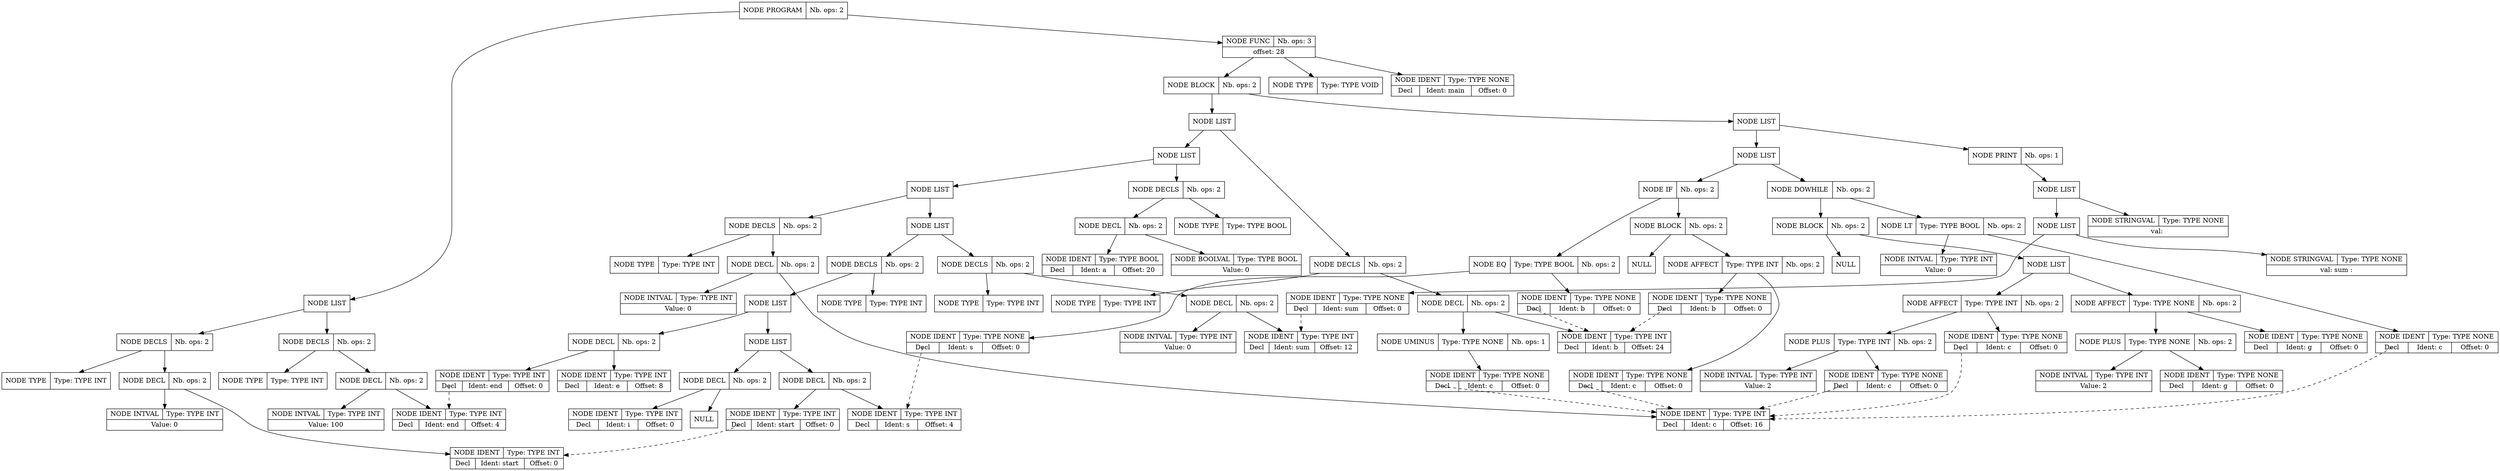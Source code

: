 digraph global_vars {
    N1 [shape=record, label="{{NODE PROGRAM|Nb. ops: 2}}"];
    N2 [shape=record, label="{{NODE LIST}}"];
    N3 [shape=record, label="{{NODE DECLS|Nb. ops: 2}}"];
    N4 [shape=record, label="{{NODE TYPE|Type: TYPE INT}}"];
    edge[tailclip=true];
    N3 -> N4
    N5 [shape=record, label="{{NODE DECL|Nb. ops: 2}}"];
    N6 [shape=record, label="{{NODE IDENT|Type: TYPE INT}|{<decl>Decl      |Ident: start|Offset: 0}}"];
    edge[tailclip=true];
    N5 -> N6
    N7 [shape=record, label="{{NODE INTVAL|Type: TYPE INT}|{Value: 0}}"];
    edge[tailclip=true];
    N5 -> N7
    edge[tailclip=true];
    N3 -> N5
    edge[tailclip=true];
    N2 -> N3
    N8 [shape=record, label="{{NODE DECLS|Nb. ops: 2}}"];
    N9 [shape=record, label="{{NODE TYPE|Type: TYPE INT}}"];
    edge[tailclip=true];
    N8 -> N9
    N10 [shape=record, label="{{NODE DECL|Nb. ops: 2}}"];
    N11 [shape=record, label="{{NODE IDENT|Type: TYPE INT}|{<decl>Decl      |Ident: end|Offset: 4}}"];
    edge[tailclip=true];
    N10 -> N11
    N12 [shape=record, label="{{NODE INTVAL|Type: TYPE INT}|{Value: 100}}"];
    edge[tailclip=true];
    N10 -> N12
    edge[tailclip=true];
    N8 -> N10
    edge[tailclip=true];
    N2 -> N8
    edge[tailclip=true];
    N1 -> N2
    N13 [shape=record, label="{{NODE FUNC|Nb. ops: 3}|{offset: 28}}"];
    N14 [shape=record, label="{{NODE TYPE|Type: TYPE VOID}}"];
    edge[tailclip=true];
    N13 -> N14
    N15 [shape=record, label="{{NODE IDENT|Type: TYPE NONE}|{<decl>Decl      |Ident: main|Offset: 0}}"];
    edge[tailclip=true];
    N13 -> N15
    N16 [shape=record, label="{{NODE BLOCK|Nb. ops: 2}}"];
    N17 [shape=record, label="{{NODE LIST}}"];
    N18 [shape=record, label="{{NODE LIST}}"];
    N19 [shape=record, label="{{NODE LIST}}"];
    N20 [shape=record, label="{{NODE LIST}}"];
    N21 [shape=record, label="{{NODE DECLS|Nb. ops: 2}}"];
    N22 [shape=record, label="{{NODE TYPE|Type: TYPE INT}}"];
    edge[tailclip=true];
    N21 -> N22
    N23 [shape=record, label="{{NODE LIST}}"];
    N24 [shape=record, label="{{NODE LIST}}"];
    N25 [shape=record, label="{{NODE DECL|Nb. ops: 2}}"];
    N26 [shape=record, label="{{NODE IDENT|Type: TYPE INT}|{<decl>Decl      |Ident: i|Offset: 0}}"];
    edge[tailclip=true];
    N25 -> N26
    N27 [shape=record, label="{{NULL}}"];
    edge[tailclip=true];
    N25 -> N27
    edge[tailclip=true];
    N24 -> N25
    N28 [shape=record, label="{{NODE DECL|Nb. ops: 2}}"];
    N29 [shape=record, label="{{NODE IDENT|Type: TYPE INT}|{<decl>Decl      |Ident: s|Offset: 4}}"];
    edge[tailclip=true];
    N28 -> N29
    N30 [shape=record, label="{{NODE IDENT|Type: TYPE INT}|{<decl>Decl      |Ident: start|Offset: 0}}"];
    edge[tailclip=false];
    "N30":decl:c -> "N6" [style=dashed]
    edge[tailclip=true];
    N28 -> N30
    edge[tailclip=true];
    N24 -> N28
    edge[tailclip=true];
    N23 -> N24
    N31 [shape=record, label="{{NODE DECL|Nb. ops: 2}}"];
    N32 [shape=record, label="{{NODE IDENT|Type: TYPE INT}|{<decl>Decl      |Ident: e|Offset: 8}}"];
    edge[tailclip=true];
    N31 -> N32
    N33 [shape=record, label="{{NODE IDENT|Type: TYPE INT}|{<decl>Decl      |Ident: end|Offset: 0}}"];
    edge[tailclip=false];
    "N33":decl:c -> "N11" [style=dashed]
    edge[tailclip=true];
    N31 -> N33
    edge[tailclip=true];
    N23 -> N31
    edge[tailclip=true];
    N21 -> N23
    edge[tailclip=true];
    N20 -> N21
    N34 [shape=record, label="{{NODE DECLS|Nb. ops: 2}}"];
    N35 [shape=record, label="{{NODE TYPE|Type: TYPE INT}}"];
    edge[tailclip=true];
    N34 -> N35
    N36 [shape=record, label="{{NODE DECL|Nb. ops: 2}}"];
    N37 [shape=record, label="{{NODE IDENT|Type: TYPE INT}|{<decl>Decl      |Ident: sum|Offset: 12}}"];
    edge[tailclip=true];
    N36 -> N37
    N38 [shape=record, label="{{NODE INTVAL|Type: TYPE INT}|{Value: 0}}"];
    edge[tailclip=true];
    N36 -> N38
    edge[tailclip=true];
    N34 -> N36
    edge[tailclip=true];
    N20 -> N34
    edge[tailclip=true];
    N19 -> N20
    N39 [shape=record, label="{{NODE DECLS|Nb. ops: 2}}"];
    N40 [shape=record, label="{{NODE TYPE|Type: TYPE INT}}"];
    edge[tailclip=true];
    N39 -> N40
    N41 [shape=record, label="{{NODE DECL|Nb. ops: 2}}"];
    N42 [shape=record, label="{{NODE IDENT|Type: TYPE INT}|{<decl>Decl      |Ident: c|Offset: 16}}"];
    edge[tailclip=true];
    N41 -> N42
    N43 [shape=record, label="{{NODE INTVAL|Type: TYPE INT}|{Value: 0}}"];
    edge[tailclip=true];
    N41 -> N43
    edge[tailclip=true];
    N39 -> N41
    edge[tailclip=true];
    N19 -> N39
    edge[tailclip=true];
    N18 -> N19
    N44 [shape=record, label="{{NODE DECLS|Nb. ops: 2}}"];
    N45 [shape=record, label="{{NODE TYPE|Type: TYPE BOOL}}"];
    edge[tailclip=true];
    N44 -> N45
    N46 [shape=record, label="{{NODE DECL|Nb. ops: 2}}"];
    N47 [shape=record, label="{{NODE IDENT|Type: TYPE BOOL}|{<decl>Decl      |Ident: a|Offset: 20}}"];
    edge[tailclip=true];
    N46 -> N47
    N48 [shape=record, label="{{NODE BOOLVAL|Type: TYPE BOOL}|{Value: 0}}"];
    edge[tailclip=true];
    N46 -> N48
    edge[tailclip=true];
    N44 -> N46
    edge[tailclip=true];
    N18 -> N44
    edge[tailclip=true];
    N17 -> N18
    N49 [shape=record, label="{{NODE DECLS|Nb. ops: 2}}"];
    N50 [shape=record, label="{{NODE TYPE|Type: TYPE INT}}"];
    edge[tailclip=true];
    N49 -> N50
    N51 [shape=record, label="{{NODE DECL|Nb. ops: 2}}"];
    N52 [shape=record, label="{{NODE IDENT|Type: TYPE INT}|{<decl>Decl      |Ident: b|Offset: 24}}"];
    edge[tailclip=true];
    N51 -> N52
    N53 [shape=record, label="{{NODE UMINUS|Type: TYPE NONE|Nb. ops: 1}}"];
    N54 [shape=record, label="{{NODE IDENT|Type: TYPE NONE}|{<decl>Decl      |Ident: c|Offset: 0}}"];
    edge[tailclip=false];
    "N54":decl:c -> "N42" [style=dashed]
    edge[tailclip=true];
    N53 -> N54
    edge[tailclip=true];
    N51 -> N53
    edge[tailclip=true];
    N49 -> N51
    edge[tailclip=true];
    N17 -> N49
    edge[tailclip=true];
    N16 -> N17
    N55 [shape=record, label="{{NODE LIST}}"];
    N56 [shape=record, label="{{NODE LIST}}"];
    N57 [shape=record, label="{{NODE IF|Nb. ops: 2}}"];
    N58 [shape=record, label="{{NODE EQ|Type: TYPE BOOL|Nb. ops: 2}}"];
    N59 [shape=record, label="{{NODE IDENT|Type: TYPE NONE}|{<decl>Decl      |Ident: s|Offset: 0}}"];
    edge[tailclip=false];
    "N59":decl:c -> "N29" [style=dashed]
    edge[tailclip=true];
    N58 -> N59
    N60 [shape=record, label="{{NODE IDENT|Type: TYPE NONE}|{<decl>Decl      |Ident: b|Offset: 0}}"];
    edge[tailclip=false];
    "N60":decl:c -> "N52" [style=dashed]
    edge[tailclip=true];
    N58 -> N60
    edge[tailclip=true];
    N57 -> N58
    N61 [shape=record, label="{{NODE BLOCK|Nb. ops: 2}}"];
    N62 [shape=record, label="{{NULL}}"];
    edge[tailclip=true];
    N61 -> N62
    N63 [shape=record, label="{{NODE AFFECT|Type: TYPE INT|Nb. ops: 2}}"];
    N64 [shape=record, label="{{NODE IDENT|Type: TYPE NONE}|{<decl>Decl      |Ident: b|Offset: 0}}"];
    edge[tailclip=false];
    "N64":decl:c -> "N52" [style=dashed]
    edge[tailclip=true];
    N63 -> N64
    N65 [shape=record, label="{{NODE IDENT|Type: TYPE NONE}|{<decl>Decl      |Ident: c|Offset: 0}}"];
    edge[tailclip=false];
    "N65":decl:c -> "N42" [style=dashed]
    edge[tailclip=true];
    N63 -> N65
    edge[tailclip=true];
    N61 -> N63
    edge[tailclip=true];
    N57 -> N61
    edge[tailclip=true];
    N56 -> N57
    N66 [shape=record, label="{{NODE DOWHILE|Nb. ops: 2}}"];
    N67 [shape=record, label="{{NODE BLOCK|Nb. ops: 2}}"];
    N68 [shape=record, label="{{NULL}}"];
    edge[tailclip=true];
    N67 -> N68
    N69 [shape=record, label="{{NODE LIST}}"];
    N70 [shape=record, label="{{NODE AFFECT|Type: TYPE INT|Nb. ops: 2}}"];
    N71 [shape=record, label="{{NODE IDENT|Type: TYPE NONE}|{<decl>Decl      |Ident: c|Offset: 0}}"];
    edge[tailclip=false];
    "N71":decl:c -> "N42" [style=dashed]
    edge[tailclip=true];
    N70 -> N71
    N72 [shape=record, label="{{NODE PLUS|Type: TYPE INT|Nb. ops: 2}}"];
    N73 [shape=record, label="{{NODE IDENT|Type: TYPE NONE}|{<decl>Decl      |Ident: c|Offset: 0}}"];
    edge[tailclip=false];
    "N73":decl:c -> "N42" [style=dashed]
    edge[tailclip=true];
    N72 -> N73
    N74 [shape=record, label="{{NODE INTVAL|Type: TYPE INT}|{Value: 2}}"];
    edge[tailclip=true];
    N72 -> N74
    edge[tailclip=true];
    N70 -> N72
    edge[tailclip=true];
    N69 -> N70
    N75 [shape=record, label="{{NODE AFFECT|Type: TYPE NONE|Nb. ops: 2}}"];
    N76 [shape=record, label="{{NODE IDENT|Type: TYPE NONE}|{<decl>Decl      |Ident: g|Offset: 0}}"];
    edge[tailclip=true];
    N75 -> N76
    N77 [shape=record, label="{{NODE PLUS|Type: TYPE NONE|Nb. ops: 2}}"];
    N78 [shape=record, label="{{NODE IDENT|Type: TYPE NONE}|{<decl>Decl      |Ident: g|Offset: 0}}"];
    edge[tailclip=true];
    N77 -> N78
    N79 [shape=record, label="{{NODE INTVAL|Type: TYPE INT}|{Value: 2}}"];
    edge[tailclip=true];
    N77 -> N79
    edge[tailclip=true];
    N75 -> N77
    edge[tailclip=true];
    N69 -> N75
    edge[tailclip=true];
    N67 -> N69
    edge[tailclip=true];
    N66 -> N67
    N80 [shape=record, label="{{NODE LT|Type: TYPE BOOL|Nb. ops: 2}}"];
    N81 [shape=record, label="{{NODE IDENT|Type: TYPE NONE}|{<decl>Decl      |Ident: c|Offset: 0}}"];
    edge[tailclip=false];
    "N81":decl:c -> "N42" [style=dashed]
    edge[tailclip=true];
    N80 -> N81
    N82 [shape=record, label="{{NODE INTVAL|Type: TYPE INT}|{Value: 0}}"];
    edge[tailclip=true];
    N80 -> N82
    edge[tailclip=true];
    N66 -> N80
    edge[tailclip=true];
    N56 -> N66
    edge[tailclip=true];
    N55 -> N56
    N83 [shape=record, label="{{NODE PRINT|Nb. ops: 1}}"];
    N84 [shape=record, label="{{NODE LIST}}"];
    N85 [shape=record, label="{{NODE LIST}}"];
    N86 [shape=record, label="{{NODE STRINGVAL|Type: TYPE NONE}|{val:  sum : }}"];
    edge[tailclip=true];
    N85 -> N86
    N87 [shape=record, label="{{NODE IDENT|Type: TYPE NONE}|{<decl>Decl      |Ident: sum|Offset: 0}}"];
    edge[tailclip=false];
    "N87":decl:c -> "N37" [style=dashed]
    edge[tailclip=true];
    N85 -> N87
    edge[tailclip=true];
    N84 -> N85
    N88 [shape=record, label="{{NODE STRINGVAL|Type: TYPE NONE}|{val:  \n }}"];
    edge[tailclip=true];
    N84 -> N88
    edge[tailclip=true];
    N83 -> N84
    edge[tailclip=true];
    N55 -> N83
    edge[tailclip=true];
    N16 -> N55
    edge[tailclip=true];
    N13 -> N16
    edge[tailclip=true];
    N1 -> N13
}